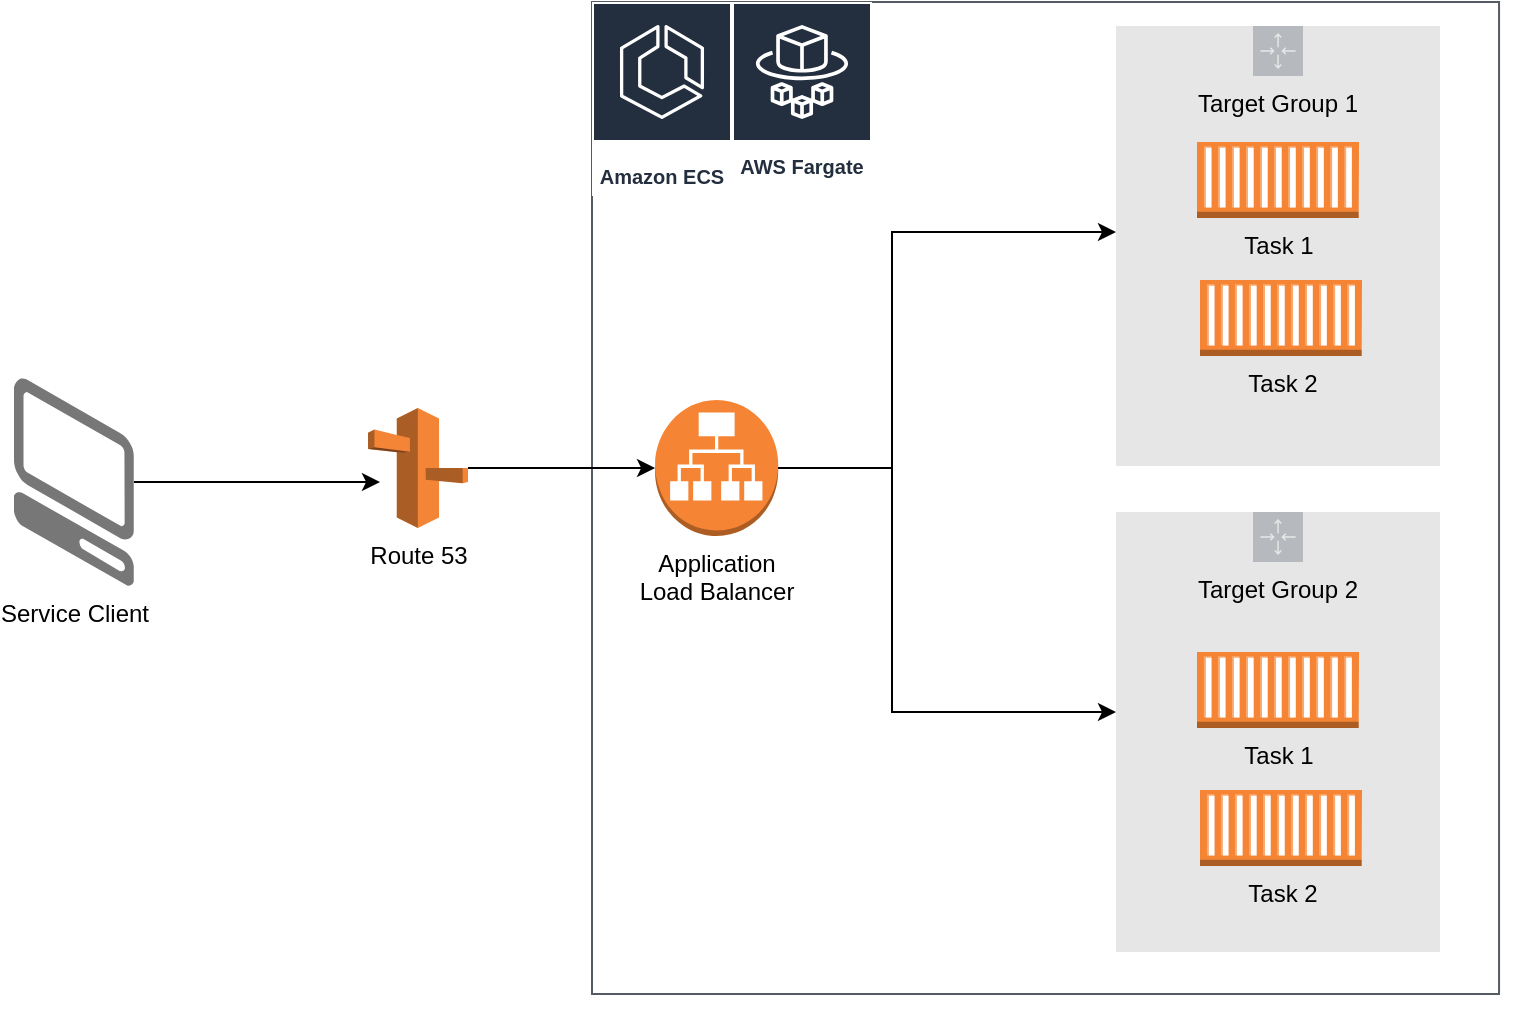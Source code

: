 <mxfile version="13.3.4" type="github">
  <diagram id="YdjMJjCuNUX4zsm_GWRJ" name="Page-1">
    <mxGraphModel dx="1422" dy="772" grid="0" gridSize="10" guides="1" tooltips="1" connect="1" arrows="1" fold="1" page="1" pageScale="1" pageWidth="850" pageHeight="1100" math="0" shadow="0">
      <root>
        <mxCell id="0" />
        <mxCell id="1" parent="0" />
        <mxCell id="qnN-wEFsv4m0W4EFpGxZ-16" value="" style="group" parent="1" vertex="1" connectable="0">
          <mxGeometry x="351" y="95" width="473" height="510" as="geometry" />
        </mxCell>
        <mxCell id="qnN-wEFsv4m0W4EFpGxZ-12" value="" style="outlineConnect=0;html=1;whiteSpace=wrap;fontSize=12;fontStyle=0;shape=mxgraph.aws4.group;grIcon=mxgraph.aws4.group_aws_step_functions_workflow;strokeColor=#545B64;fillColor=none;verticalAlign=top;align=left;spacingLeft=30;fontColor=#545B64;dashed=0;gradientColor=none;" parent="qnN-wEFsv4m0W4EFpGxZ-16" vertex="1">
          <mxGeometry width="453.524" height="496" as="geometry" />
        </mxCell>
        <mxCell id="qnN-wEFsv4m0W4EFpGxZ-2" value="Application &lt;br&gt;Load Balancer" style="outlineConnect=0;dashed=0;verticalLabelPosition=bottom;verticalAlign=top;align=center;html=1;shape=mxgraph.aws3.application_load_balancer;fillColor=#F58534;gradientColor=none;" parent="qnN-wEFsv4m0W4EFpGxZ-16" vertex="1">
          <mxGeometry x="31.536" y="199.003" width="61.579" height="68" as="geometry" />
        </mxCell>
        <mxCell id="9j4T7FkQe579cGb6T9x9-9" value="Amazon ECS" style="outlineConnect=0;fontColor=#232F3E;strokeColor=#ffffff;fillColor=#232F3E;dashed=0;verticalLabelPosition=middle;verticalAlign=bottom;align=center;html=1;whiteSpace=wrap;fontSize=10;fontStyle=1;spacing=3;shape=mxgraph.aws4.productIcon;prIcon=mxgraph.aws4.ecs;" vertex="1" parent="qnN-wEFsv4m0W4EFpGxZ-16">
          <mxGeometry width="70" height="97" as="geometry" />
        </mxCell>
        <mxCell id="9j4T7FkQe579cGb6T9x9-10" value="AWS Fargate" style="outlineConnect=0;fontColor=#232F3E;strokeColor=#ffffff;fillColor=#232F3E;dashed=0;verticalLabelPosition=middle;verticalAlign=bottom;align=center;html=1;whiteSpace=wrap;fontSize=10;fontStyle=1;spacing=3;shape=mxgraph.aws4.productIcon;prIcon=mxgraph.aws4.fargate;" vertex="1" parent="qnN-wEFsv4m0W4EFpGxZ-16">
          <mxGeometry x="70" width="70" height="92" as="geometry" />
        </mxCell>
        <mxCell id="qnN-wEFsv4m0W4EFpGxZ-21" style="edgeStyle=orthogonalEdgeStyle;rounded=0;orthogonalLoop=1;jettySize=auto;html=1;gradientColor=none;" parent="1" source="qnN-wEFsv4m0W4EFpGxZ-1" target="qnN-wEFsv4m0W4EFpGxZ-2" edge="1">
          <mxGeometry relative="1" as="geometry" />
        </mxCell>
        <mxCell id="qnN-wEFsv4m0W4EFpGxZ-1" value="Route 53" style="outlineConnect=0;dashed=0;verticalLabelPosition=bottom;verticalAlign=top;align=center;html=1;shape=mxgraph.aws3.route_53;fillColor=#F58536;gradientColor=none;" parent="1" vertex="1">
          <mxGeometry x="239" y="298" width="50" height="60" as="geometry" />
        </mxCell>
        <mxCell id="qnN-wEFsv4m0W4EFpGxZ-13" value="" style="group" parent="1" vertex="1" connectable="0">
          <mxGeometry x="613" y="100" width="162" height="220" as="geometry" />
        </mxCell>
        <mxCell id="9j4T7FkQe579cGb6T9x9-7" value="" style="group" vertex="1" connectable="0" parent="qnN-wEFsv4m0W4EFpGxZ-13">
          <mxGeometry width="162" height="220" as="geometry" />
        </mxCell>
        <mxCell id="qnN-wEFsv4m0W4EFpGxZ-6" value="&lt;font color=&quot;#000000&quot;&gt;Target Group 1&lt;/font&gt;" style="outlineConnect=0;html=1;whiteSpace=wrap;fontSize=12;fontStyle=0;shape=mxgraph.aws4.groupCenter;grIcon=mxgraph.aws4.group_auto_scaling_group;grStroke=0;strokeColor=#B6BABF;verticalAlign=top;align=center;fontColor=#B6BABF;dashed=0;spacingTop=25;fillColor=#E6E6E6;" parent="9j4T7FkQe579cGb6T9x9-7" vertex="1">
          <mxGeometry y="7" width="162" height="220" as="geometry" />
        </mxCell>
        <mxCell id="9j4T7FkQe579cGb6T9x9-1" value="Task 1" style="outlineConnect=0;dashed=0;verticalLabelPosition=bottom;verticalAlign=top;align=center;html=1;shape=mxgraph.aws3.ec2_compute_container;fillColor=#F58534;gradientColor=none;" vertex="1" parent="9j4T7FkQe579cGb6T9x9-7">
          <mxGeometry x="40.5" y="65" width="81" height="38" as="geometry" />
        </mxCell>
        <mxCell id="9j4T7FkQe579cGb6T9x9-2" value="Task 2" style="outlineConnect=0;dashed=0;verticalLabelPosition=bottom;verticalAlign=top;align=center;html=1;shape=mxgraph.aws3.ec2_compute_container;fillColor=#F58534;" vertex="1" parent="9j4T7FkQe579cGb6T9x9-7">
          <mxGeometry x="42" y="134" width="81" height="38" as="geometry" />
        </mxCell>
        <mxCell id="qnN-wEFsv4m0W4EFpGxZ-14" value="" style="group" parent="1" vertex="1" connectable="0">
          <mxGeometry x="657" y="340" width="162" height="220" as="geometry" />
        </mxCell>
        <mxCell id="9j4T7FkQe579cGb6T9x9-8" value="" style="group" vertex="1" connectable="0" parent="qnN-wEFsv4m0W4EFpGxZ-14">
          <mxGeometry x="-44" y="10" width="162" height="220" as="geometry" />
        </mxCell>
        <mxCell id="qnN-wEFsv4m0W4EFpGxZ-7" value="&lt;font color=&quot;#000000&quot;&gt;Target Group 2&lt;/font&gt;" style="outlineConnect=0;html=1;whiteSpace=wrap;fontSize=12;fontStyle=0;shape=mxgraph.aws4.groupCenter;grIcon=mxgraph.aws4.group_auto_scaling_group;grStroke=0;strokeColor=#B6BABF;verticalAlign=top;align=center;fontColor=#B6BABF;dashed=0;spacingTop=25;fillColor=#E6E6E6;gradientColor=none;" parent="9j4T7FkQe579cGb6T9x9-8" vertex="1">
          <mxGeometry width="162" height="220" as="geometry" />
        </mxCell>
        <mxCell id="9j4T7FkQe579cGb6T9x9-5" value="Task 1" style="outlineConnect=0;dashed=0;verticalLabelPosition=bottom;verticalAlign=top;align=center;html=1;shape=mxgraph.aws3.ec2_compute_container;fillColor=#F58534;gradientColor=none;" vertex="1" parent="9j4T7FkQe579cGb6T9x9-8">
          <mxGeometry x="40.5" y="70" width="81" height="38" as="geometry" />
        </mxCell>
        <mxCell id="9j4T7FkQe579cGb6T9x9-6" value="Task 2" style="outlineConnect=0;dashed=0;verticalLabelPosition=bottom;verticalAlign=top;align=center;html=1;shape=mxgraph.aws3.ec2_compute_container;fillColor=#F58534;gradientColor=none;" vertex="1" parent="9j4T7FkQe579cGb6T9x9-8">
          <mxGeometry x="42" y="139" width="81" height="38" as="geometry" />
        </mxCell>
        <mxCell id="qnN-wEFsv4m0W4EFpGxZ-19" style="edgeStyle=orthogonalEdgeStyle;rounded=0;orthogonalLoop=1;jettySize=auto;html=1;gradientColor=none;" parent="1" source="qnN-wEFsv4m0W4EFpGxZ-2" target="qnN-wEFsv4m0W4EFpGxZ-6" edge="1">
          <mxGeometry relative="1" as="geometry">
            <Array as="points">
              <mxPoint x="501" y="328" />
              <mxPoint x="501" y="210" />
            </Array>
          </mxGeometry>
        </mxCell>
        <mxCell id="qnN-wEFsv4m0W4EFpGxZ-20" style="edgeStyle=orthogonalEdgeStyle;rounded=0;orthogonalLoop=1;jettySize=auto;html=1;gradientColor=none;" parent="1" source="qnN-wEFsv4m0W4EFpGxZ-2" target="qnN-wEFsv4m0W4EFpGxZ-7" edge="1">
          <mxGeometry relative="1" as="geometry">
            <Array as="points">
              <mxPoint x="501" y="328" />
              <mxPoint x="501" y="450" />
            </Array>
          </mxGeometry>
        </mxCell>
        <mxCell id="qnN-wEFsv4m0W4EFpGxZ-23" style="edgeStyle=orthogonalEdgeStyle;rounded=0;orthogonalLoop=1;jettySize=auto;html=1;gradientColor=none;" parent="1" source="qnN-wEFsv4m0W4EFpGxZ-22" edge="1">
          <mxGeometry relative="1" as="geometry">
            <mxPoint x="245" y="335" as="targetPoint" />
          </mxGeometry>
        </mxCell>
        <mxCell id="qnN-wEFsv4m0W4EFpGxZ-22" value="Service Client" style="verticalLabelPosition=bottom;html=1;verticalAlign=top;strokeWidth=1;align=center;outlineConnect=0;dashed=0;outlineConnect=0;shape=mxgraph.aws3d.client;aspect=fixed;strokeColor=none;fillColor=#777777;gradientColor=none;" parent="1" vertex="1">
          <mxGeometry x="62" y="283" width="60" height="104" as="geometry" />
        </mxCell>
      </root>
    </mxGraphModel>
  </diagram>
</mxfile>
